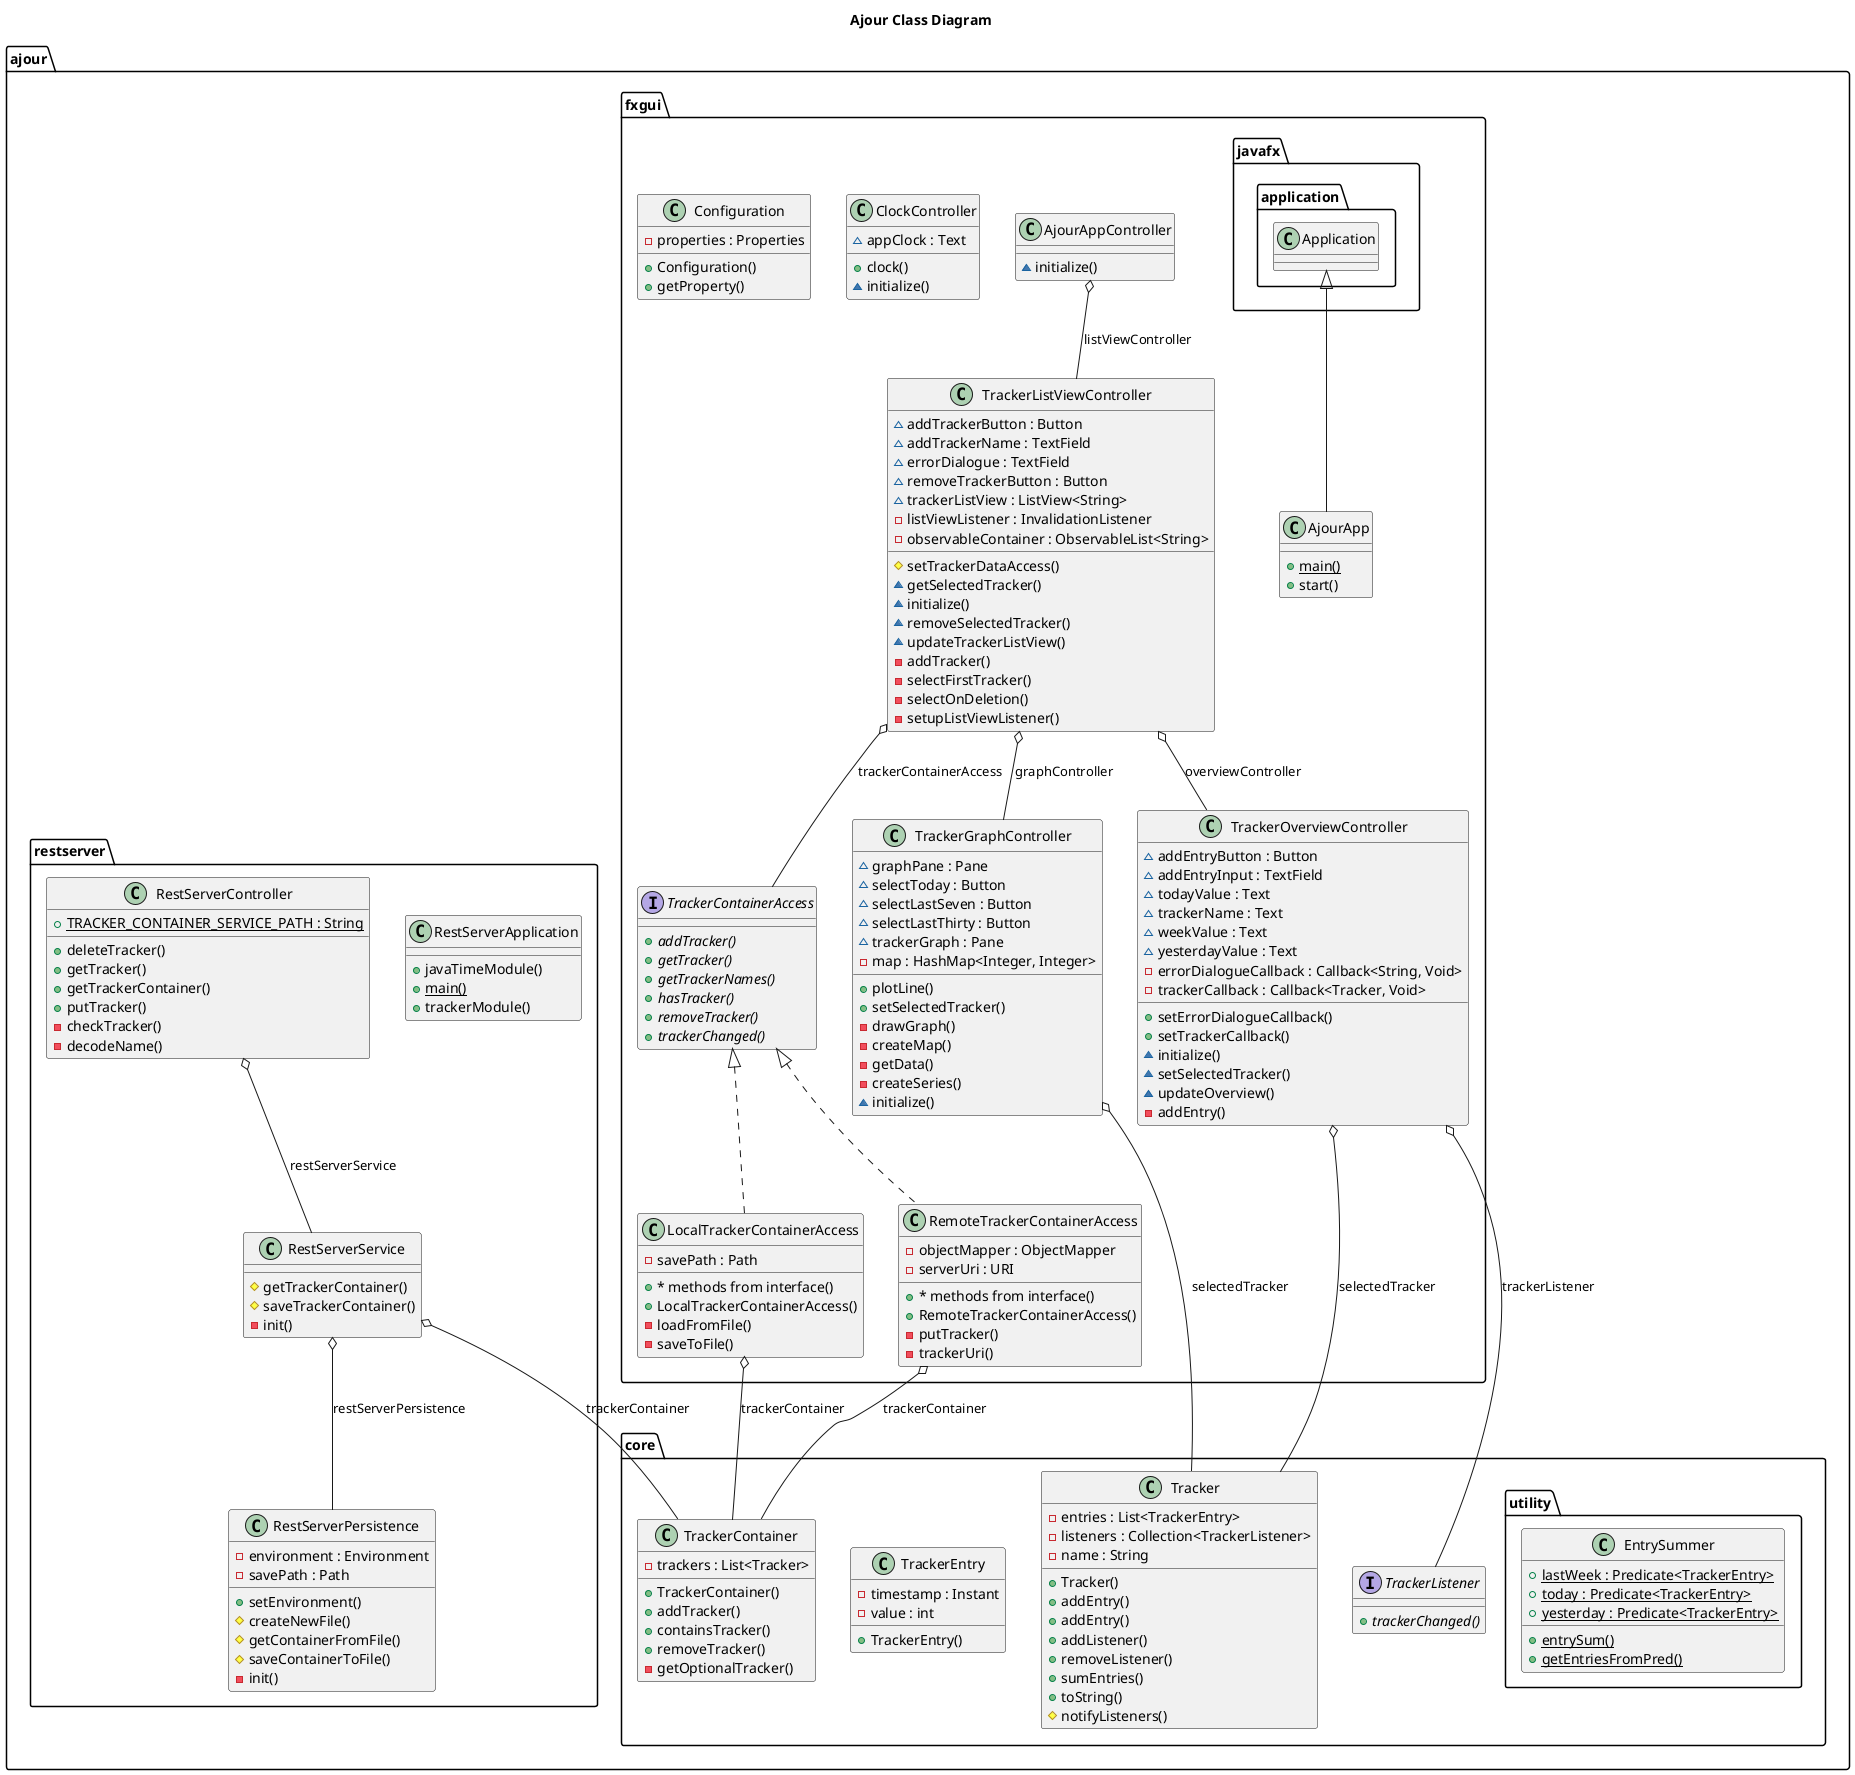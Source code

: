@startuml

title Ajour Class Diagram


'Classes'
package "ajour.core" {
    namespace ajour.core {
        class ajour.core.Tracker {
            - entries : List<TrackerEntry>
            - listeners : Collection<TrackerListener>
            - name : String
            + Tracker()
            + addEntry()
            + addEntry()
            + addListener()
            + removeListener()
            + sumEntries()
            + toString()
            # notifyListeners()
        }
    }
    namespace ajour.core {
        class ajour.core.TrackerContainer {
            - trackers : List<Tracker>
            + TrackerContainer()
            + addTracker()
            + containsTracker()
            + removeTracker()
            - getOptionalTracker()
        }
    }
    namespace ajour.core {
        class ajour.core.TrackerEntry {
            - timestamp : Instant
            - value : int
            + TrackerEntry()
        }
    }
    namespace ajour.core {
        interface ajour.core.TrackerListener {
        {abstract} + trackerChanged()
        }
    }


    namespace ajour.core.utility {
            class ajour.core.utility.EntrySummer {
                {static} + lastWeek : Predicate<TrackerEntry>
                {static} + today : Predicate<TrackerEntry>
                {static} + yesterday : Predicate<TrackerEntry>
                {static} + entrySum()
                {static} + getEntriesFromPred()
            }
        }
}





package "ajour.fxgui" {
    namespace ajour.fxgui {
        class ajour.fxgui.AjourApp {
            {static} + main()
            + start()
        }
    }
    namespace ajour.fxgui {
        class ajour.fxgui.AjourAppController {
            ~ initialize()
        }
    }
    namespace ajour.fxgui {
        class ajour.fxgui.ClockController {
            ~ appClock : Text
            + clock()
            ~ initialize()
        }
    }
    namespace ajour.fxgui {
        class ajour.fxgui.Configuration {
            - properties : Properties
            + Configuration()
            + getProperty()
        }
    }
    namespace ajour.fxgui {
        class ajour.fxgui.LocalTrackerContainerAccess {
            - savePath : Path
            + * methods from interface()
            + LocalTrackerContainerAccess()
            - loadFromFile()
            - saveToFile()
        }
    }
    namespace ajour.fxgui {
        class ajour.fxgui.RemoteTrackerContainerAccess {
            - objectMapper : ObjectMapper
            - serverUri : URI
            + * methods from interface()
            + RemoteTrackerContainerAccess()
            - putTracker()
            - trackerUri()
        }
    }
    namespace ajour.fxgui {
        interface ajour.fxgui.TrackerContainerAccess {
            {abstract} + addTracker()
            {abstract} + getTracker()
            {abstract} + getTrackerNames()
            {abstract} + hasTracker()
            {abstract} + removeTracker()
            {abstract} + trackerChanged()
        }
    }
    namespace ajour.fxgui {
        class ajour.fxgui.TrackerGraphController {
            ~ graphPane : Pane
            ~ selectToday : Button
            ~ selectLastSeven : Button
            ~ selectLastThirty : Button
            ~ trackerGraph : Pane
            - map : HashMap<Integer, Integer>

            + plotLine()
            + setSelectedTracker()
            - drawGraph()
            - createMap()
            - getData()
            - createSeries()
            ~ initialize()
        }
    }
    namespace ajour.fxgui {
        class ajour.fxgui.TrackerListViewController {
            ~ addTrackerButton : Button
            ~ addTrackerName : TextField
            ~ errorDialogue : TextField
            ~ removeTrackerButton : Button
            ~ trackerListView : ListView<String>
            - listViewListener : InvalidationListener
            - observableContainer : ObservableList<String>
            # setTrackerDataAccess()
            ~ getSelectedTracker()
            ~ initialize()
            ~ removeSelectedTracker()
            ~ updateTrackerListView()
            - addTracker()
            - selectFirstTracker()
            - selectOnDeletion()
            - setupListViewListener()
        }
    }
    namespace ajour.fxgui {
        class ajour.fxgui.TrackerOverviewController {
            ~ addEntryButton : Button
            ~ addEntryInput : TextField
            ~ todayValue : Text
            ~ trackerName : Text
            ~ weekValue : Text
            ~ yesterdayValue : Text
            - errorDialogueCallback : Callback<String, Void>
            - trackerCallback : Callback<Tracker, Void>
            + setErrorDialogueCallback()
            + setTrackerCallback()
            ~ initialize()
            ~ setSelectedTracker()
            ~ updateOverview()
            - addEntry()
        }
    }

    ajour.fxgui.AjourApp -up-|> javafx.application.Application
    ajour.fxgui.AjourAppController o-- ajour.fxgui.TrackerListViewController : listViewController
    ajour.fxgui.LocalTrackerContainerAccess .up.|> ajour.fxgui.TrackerContainerAccess
    ajour.fxgui.LocalTrackerContainerAccess o-- ajour.core.TrackerContainer : trackerContainer
    ajour.fxgui.RemoteTrackerContainerAccess .up.|> ajour.fxgui.TrackerContainerAccess
    ajour.fxgui.RemoteTrackerContainerAccess o-- ajour.core.TrackerContainer : trackerContainer
    ajour.fxgui.TrackerGraphController o-- ajour.core.Tracker : selectedTracker
    ajour.fxgui.TrackerListViewController o-- ajour.fxgui.TrackerGraphController : graphController
    ajour.fxgui.TrackerListViewController o-- ajour.fxgui.TrackerOverviewController : overviewController
    ajour.fxgui.TrackerListViewController o-- ajour.fxgui.TrackerContainerAccess : trackerContainerAccess
    ajour.fxgui.TrackerOverviewController o-- ajour.core.Tracker : selectedTracker
    ajour.fxgui.TrackerOverviewController o-- ajour.core.TrackerListener : trackerListener

}




package "ajour.restserver" {
    namespace ajour.restserver {
        class ajour.restserver.RestServerApplication {
            + javaTimeModule()
            {static} + main()
            + trackerModule()
        }
    }
    namespace ajour.restserver {
    class ajour.restserver.RestServerController {
        {static} + TRACKER_CONTAINER_SERVICE_PATH : String
            + deleteTracker()
            + getTracker()
            + getTrackerContainer()
            + putTracker()
            - checkTracker()
            - decodeName()
        }
    }
    namespace ajour.restserver {
        class ajour.restserver.RestServerPersistence {
            - environment : Environment
            - savePath : Path
            + setEnvironment()
            # createNewFile()
            # getContainerFromFile()
            # saveContainerToFile()
            - init()
        }
    }
    namespace ajour.restserver {
        class ajour.restserver.RestServerService {
            # getTrackerContainer()
            # saveTrackerContainer()
            - init()
        }
    }

    ajour.restserver.RestServerController o-- ajour.restserver.RestServerService : restServerService
    ajour.restserver.RestServerService o-- ajour.restserver.RestServerPersistence : restServerPersistence
    ajour.restserver.RestServerService o-- ajour.core.TrackerContainer : trackerContainer
}



'center footer footer'

@enduml
